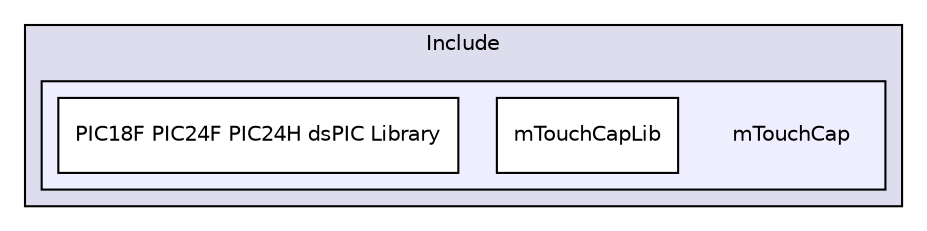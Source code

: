 digraph "C:/Users/mainuser/Desktop/School/SeniorProject/EthKitTCP/Microchip/Include/mTouchCap" {
  compound=true
  node [ fontsize="10", fontname="Helvetica"];
  edge [ labelfontsize="10", labelfontname="Helvetica"];
  subgraph clusterdir_7ce300d8a919a620616ec6bc64c02d37 {
    graph [ bgcolor="#ddddee", pencolor="black", label="Include" fontname="Helvetica", fontsize="10", URL="dir_7ce300d8a919a620616ec6bc64c02d37.html"]
  subgraph clusterdir_f8dcb4ce26d5d10c57e67ad9e9ac63a0 {
    graph [ bgcolor="#eeeeff", pencolor="black", label="" URL="dir_f8dcb4ce26d5d10c57e67ad9e9ac63a0.html"];
    dir_f8dcb4ce26d5d10c57e67ad9e9ac63a0 [shape=plaintext label="mTouchCap"];
    dir_7303b406c342f8ba0a89521fde7e6d31 [shape=box label="mTouchCapLib" color="black" fillcolor="white" style="filled" URL="dir_7303b406c342f8ba0a89521fde7e6d31.html"];
    dir_c0270bcc1f92b83dda58fcf4131379e3 [shape=box label="PIC18F PIC24F PIC24H dsPIC Library" color="black" fillcolor="white" style="filled" URL="dir_c0270bcc1f92b83dda58fcf4131379e3.html"];
  }
  }
}
